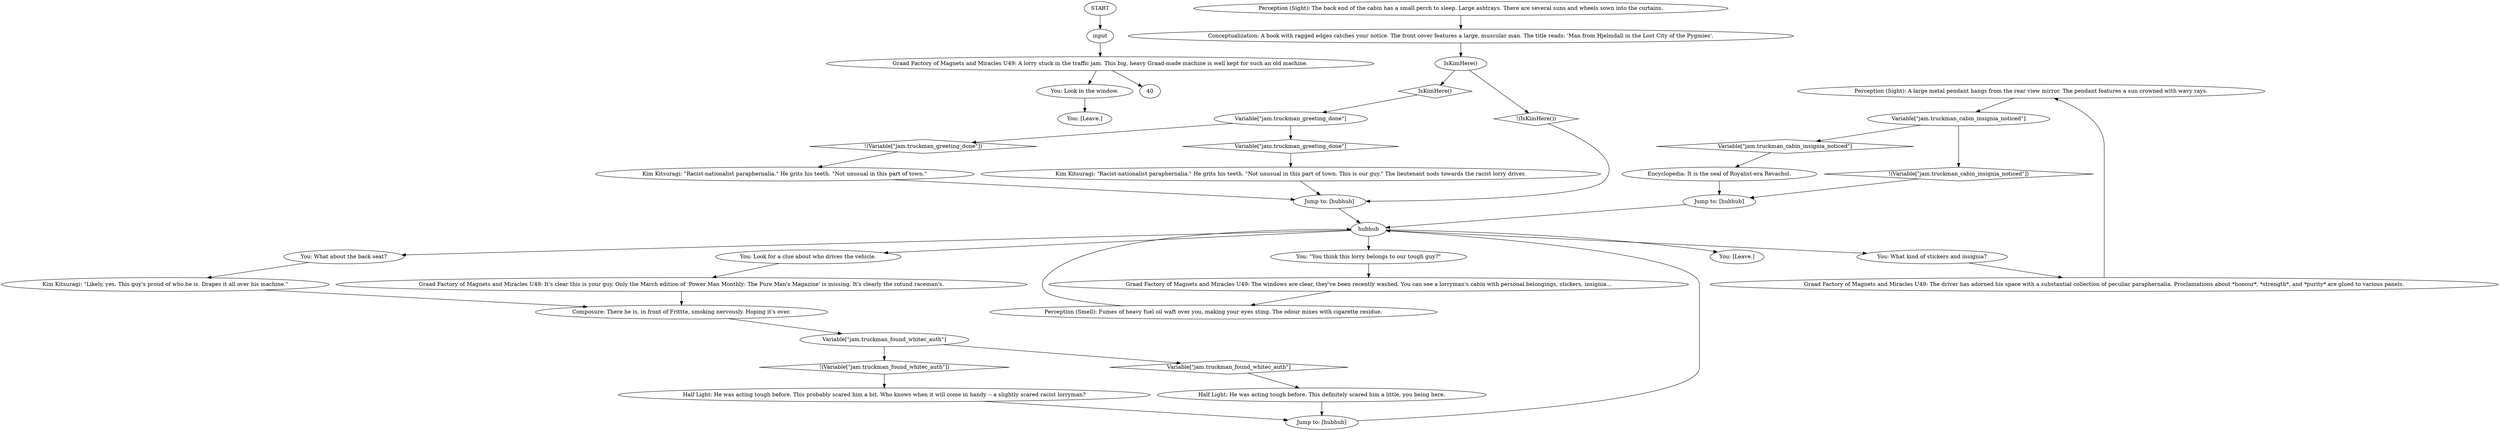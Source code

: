 # JAM / RACIST CABIN
# You can view the racist lorryman's cabin to get a load of his racist paraphernalia.
# ==================================================
digraph G {
	  0 [label="START"];
	  1 [label="input"];
	  2 [label="You: Look in the window."];
	  3 [label="Perception (Sight): A large metal pendant hangs from the rear view mirror. The pendant features a sun crowned with wavy rays."];
	  4 [label="Variable[\"jam.truckman_found_whitec_auth\"]"];
	  5 [label="Variable[\"jam.truckman_found_whitec_auth\"]", shape=diamond];
	  6 [label="!(Variable[\"jam.truckman_found_whitec_auth\"])", shape=diamond];
	  7 [label="Encyclopedia: It is the seal of Royalist-era Revachol."];
	  8 [label="Jump to: [hubhub]"];
	  9 [label="Half Light: He was acting tough before. This definitely scared him a little, you being here."];
	  10 [label="You: [Leave.]"];
	  11 [label="Graad Factory of Magnets and Miracles U49: It's clear this is your guy. Only the March edition of 'Power Man Monthly: The Pure Man's Magazine' is missing. It's clearly the rotund raceman's."];
	  12 [label="You: What kind of stickers and insignia?"];
	  13 [label="Variable[\"jam.truckman_greeting_done\"]"];
	  14 [label="Variable[\"jam.truckman_greeting_done\"]", shape=diamond];
	  15 [label="!(Variable[\"jam.truckman_greeting_done\"])", shape=diamond];
	  16 [label="You: What about the back seat?"];
	  17 [label="You: Look for a clue about who drives the vehicle."];
	  18 [label="hubhub"];
	  19 [label="Graad Factory of Magnets and Miracles U49: A lorry stuck in the traffic jam. This big, heavy Graad-made machine is well kept for such an old machine."];
	  20 [label="Kim Kitsuragi: \"Racist-nationalist paraphernalia.\" He grits his teeth. \"Not unusual in this part of town.\""];
	  21 [label="Kim Kitsuragi: \"Racist-nationalist paraphernalia.\" He grits his teeth. \"Not unusual in this part of town. This is our guy.\" The lieutenant nods towards the racist lorry driver."];
	  22 [label="Jump to: [hubhub]"];
	  23 [label="Graad Factory of Magnets and Miracles U49: The driver has adorned his space with a substantial collection of peculiar paraphernalia. Proclamations about *honour*, *strength*, and *purity* are glued to various panels."];
	  24 [label="Conceptualization: A book with ragged edges catches your notice. The front cover features a large, muscular man. The title reads: 'Man from Hjelmdall in the Lost City of the Pygmies'."];
	  25 [label="Perception (Smell): Fumes of heavy fuel oil waft over you, making your eyes sting. The odour mixes with cigarette residue."];
	  26 [label="Jump to: [hubhub]"];
	  27 [label="IsKimHere()"];
	  28 [label="IsKimHere()", shape=diamond];
	  29 [label="!(IsKimHere())", shape=diamond];
	  30 [label="Half Light: He was acting tough before. This probably scared him a bit. Who knows when it will come in handy -- a slightly scared racist lorryman?"];
	  31 [label="Variable[\"jam.truckman_cabin_insignia_noticed\"]"];
	  32 [label="Variable[\"jam.truckman_cabin_insignia_noticed\"]", shape=diamond];
	  33 [label="!(Variable[\"jam.truckman_cabin_insignia_noticed\"])", shape=diamond];
	  34 [label="You: \"You think this lorry belongs to our tough guy?\""];
	  35 [label="Composure: There he is, in front of Frittte, smoking nervously. Hoping it's over."];
	  36 [label="Perception (Sight): The back end of the cabin has a small perch to sleep. Large ashtrays. There are several suns and wheels sown into the curtains."];
	  37 [label="Kim Kitsuragi: \"Likely, yes. This guy's proud of who he is. Drapes it all over his machine.\""];
	  38 [label="Graad Factory of Magnets and Miracles U49: The windows are clear, they've been recently washed. You can see a lorryman's cabin with personal belongings, stickers, insignia..."];
	  39 [label="You: [Leave.]"];
	  0 -> 1
	  1 -> 19
	  2 -> 39
	  3 -> 31
	  4 -> 5
	  4 -> 6
	  5 -> 9
	  6 -> 30
	  7 -> 8
	  8 -> 18
	  9 -> 22
	  11 -> 35
	  12 -> 23
	  13 -> 14
	  13 -> 15
	  14 -> 21
	  15 -> 20
	  16 -> 37
	  17 -> 11
	  18 -> 34
	  18 -> 10
	  18 -> 12
	  18 -> 16
	  18 -> 17
	  19 -> 40
	  19 -> 2
	  20 -> 26
	  21 -> 26
	  22 -> 18
	  23 -> 3
	  24 -> 27
	  25 -> 18
	  26 -> 18
	  27 -> 28
	  27 -> 29
	  28 -> 13
	  29 -> 26
	  30 -> 22
	  31 -> 32
	  31 -> 33
	  32 -> 7
	  33 -> 8
	  34 -> 38
	  35 -> 4
	  36 -> 24
	  37 -> 35
	  38 -> 25
}

